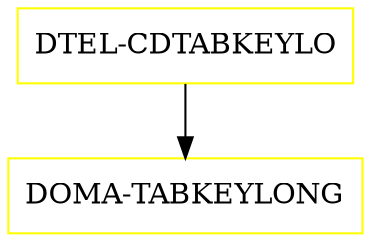 digraph G {
  "DTEL-CDTABKEYLO" [shape=box,color=yellow];
  "DOMA-TABKEYLONG" [shape=box,color=yellow,URL="./DOMA_TABKEYLONG.html"];
  "DTEL-CDTABKEYLO" -> "DOMA-TABKEYLONG";
}
